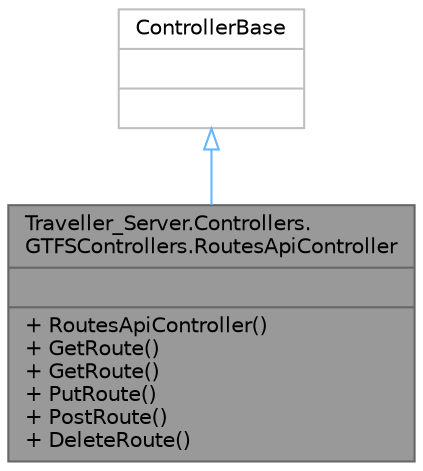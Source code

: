 digraph "Traveller_Server.Controllers.GTFSControllers.RoutesApiController"
{
 // LATEX_PDF_SIZE
  bgcolor="transparent";
  edge [fontname=Helvetica,fontsize=10,labelfontname=Helvetica,labelfontsize=10];
  node [fontname=Helvetica,fontsize=10,shape=box,height=0.2,width=0.4];
  Node1 [shape=record,label="{Traveller_Server.Controllers.\lGTFSControllers.RoutesApiController\n||+ RoutesApiController()\l+ GetRoute()\l+ GetRoute()\l+ PutRoute()\l+ PostRoute()\l+ DeleteRoute()\l}",height=0.2,width=0.4,color="gray40", fillcolor="grey60", style="filled", fontcolor="black",tooltip="Automatically generated controller used in basic CRUD actions for Routes."];
  Node2 -> Node1 [dir="back",color="steelblue1",style="solid",arrowtail="onormal"];
  Node2 [shape=record,label="{ControllerBase\n||}",height=0.2,width=0.4,color="grey75", fillcolor="white", style="filled",tooltip=" "];
}
